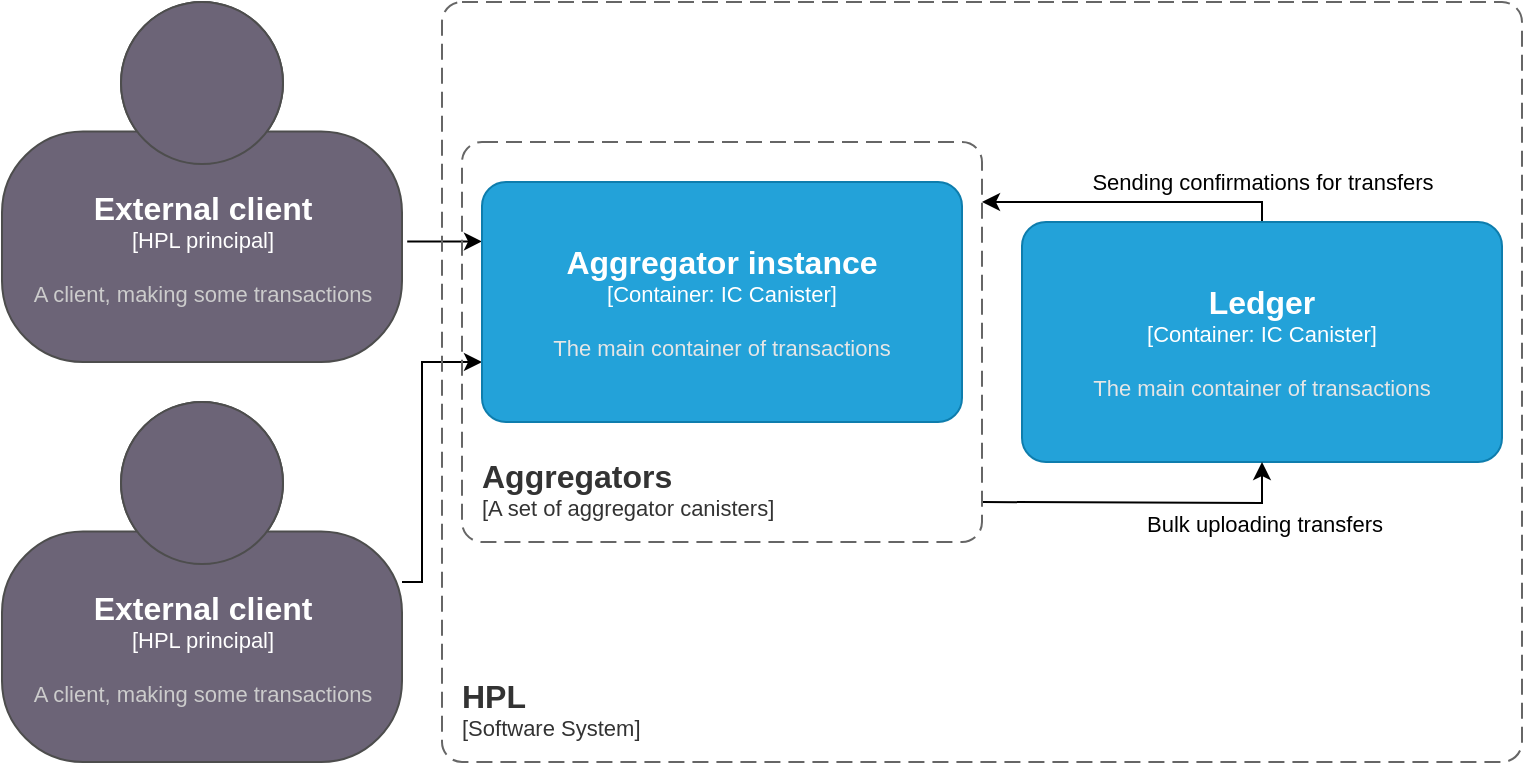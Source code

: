<mxfile version="20.2.4" type="google"><diagram id="YwZD6RTPOINtWcex51Qw" name="Сторінка-1"><mxGraphModel grid="1" page="1" gridSize="10" guides="1" tooltips="1" connect="1" arrows="1" fold="1" pageScale="1" pageWidth="827" pageHeight="1169" math="0" shadow="0"><root><mxCell id="0"/><mxCell id="1" parent="0"/><mxCell id="AWVKHlQqePKLERDbW-kc-1" value="" style="edgeStyle=orthogonalEdgeStyle;rounded=0;orthogonalLoop=1;jettySize=auto;html=1;entryX=0;entryY=0.25;entryDx=0;entryDy=0;entryPerimeter=0;exitX=1.013;exitY=0.665;exitDx=0;exitDy=0;exitPerimeter=0;" edge="1" parent="1" source="AWVKHlQqePKLERDbW-kc-2" target="AWVKHlQqePKLERDbW-kc-12"><mxGeometry x="0.649" y="-20" relative="1" as="geometry"><mxPoint x="430" y="150" as="targetPoint"/><mxPoint x="20" y="-20" as="offset"/></mxGeometry></mxCell><object placeholders="1" c4Name="External client" c4Type="HPL principal" c4Description="A client, making some transactions" label="&lt;font style=&quot;font-size: 16px&quot;&gt;&lt;b&gt;%c4Name%&lt;/b&gt;&lt;/font&gt;&lt;div&gt;[%c4Type%]&lt;/div&gt;&lt;br&gt;&lt;div&gt;&lt;font style=&quot;font-size: 11px&quot;&gt;&lt;font color=&quot;#cccccc&quot;&gt;%c4Description%&lt;/font&gt;&lt;/div&gt;" id="AWVKHlQqePKLERDbW-kc-2"><mxCell style="html=1;fontSize=11;dashed=0;whitespace=wrap;fillColor=#6C6477;strokeColor=#4D4D4D;fontColor=#ffffff;shape=mxgraph.c4.person2;align=center;metaEdit=1;points=[[0.5,0,0],[1,0.5,0],[1,0.75,0],[0.75,1,0],[0.5,1,0],[0.25,1,0],[0,0.75,0],[0,0.5,0]];resizable=0;" vertex="1" parent="1"><mxGeometry x="20" y="10" width="200" height="180" as="geometry"/></mxCell></object><mxCell id="AWVKHlQqePKLERDbW-kc-3" value="" style="edgeStyle=orthogonalEdgeStyle;rounded=0;orthogonalLoop=1;jettySize=auto;html=1;entryX=0;entryY=0.75;entryDx=0;entryDy=0;entryPerimeter=0;exitX=1;exitY=0.5;exitDx=0;exitDy=0;exitPerimeter=0;" edge="1" parent="1" source="AWVKHlQqePKLERDbW-kc-4" target="AWVKHlQqePKLERDbW-kc-12"><mxGeometry x="0.221" y="-20" relative="1" as="geometry"><mxPoint x="430" y="270" as="targetPoint"/><Array as="points"><mxPoint x="230" y="300"/><mxPoint x="230" y="190"/></Array><mxPoint x="-20" y="20" as="offset"/></mxGeometry></mxCell><object placeholders="1" c4Name="External client" c4Type="HPL principal" c4Description="A client, making some transactions" label="&lt;font style=&quot;font-size: 16px&quot;&gt;&lt;b&gt;%c4Name%&lt;/b&gt;&lt;/font&gt;&lt;div&gt;[%c4Type%]&lt;/div&gt;&lt;br&gt;&lt;div&gt;&lt;font style=&quot;font-size: 11px&quot;&gt;&lt;font color=&quot;#cccccc&quot;&gt;%c4Description%&lt;/font&gt;&lt;/div&gt;" id="AWVKHlQqePKLERDbW-kc-4"><mxCell style="html=1;fontSize=11;dashed=0;whitespace=wrap;fillColor=#6C6477;strokeColor=#4D4D4D;fontColor=#ffffff;shape=mxgraph.c4.person2;align=center;metaEdit=1;points=[[0.5,0,0],[1,0.5,0],[1,0.75,0],[0.75,1,0],[0.5,1,0],[0.25,1,0],[0,0.75,0],[0,0.5,0]];resizable=0;" vertex="1" parent="1"><mxGeometry x="20" y="210" width="200" height="180" as="geometry"/></mxCell></object><object placeholders="1" c4Name="HPL" c4Type="SystemScopeBoundary" c4Application="Software System" label="&lt;font style=&quot;font-size: 16px&quot;&gt;&lt;b&gt;&lt;div style=&quot;text-align: left&quot;&gt;%c4Name%&lt;/div&gt;&lt;/b&gt;&lt;/font&gt;&lt;div style=&quot;text-align: left&quot;&gt;[%c4Application%]&lt;/div&gt;" id="AWVKHlQqePKLERDbW-kc-6"><mxCell style="rounded=1;fontSize=11;whiteSpace=wrap;html=1;dashed=1;arcSize=20;fillColor=none;strokeColor=#666666;fontColor=#333333;labelBackgroundColor=none;align=left;verticalAlign=bottom;labelBorderColor=none;spacingTop=0;spacing=10;dashPattern=8 4;metaEdit=1;rotatable=0;perimeter=rectanglePerimeter;noLabel=0;labelPadding=0;allowArrows=0;connectable=0;expand=0;recursiveResize=0;editable=1;pointerEvents=0;absoluteArcSize=1;points=[[0.25,0,0],[0.5,0,0],[0.75,0,0],[1,0.25,0],[1,0.5,0],[1,0.75,0],[0.75,1,0],[0.5,1,0],[0.25,1,0],[0,0.75,0],[0,0.5,0],[0,0.25,0]];" vertex="1" parent="1"><mxGeometry x="240" y="10" width="540" height="380" as="geometry"/></mxCell></object><mxCell id="AWVKHlQqePKLERDbW-kc-18" value="Sending confirmations for transfers" style="edgeStyle=orthogonalEdgeStyle;rounded=0;orthogonalLoop=1;jettySize=auto;html=1;exitX=0.5;exitY=0;exitDx=0;exitDy=0;exitPerimeter=0;" edge="1" parent="1" source="AWVKHlQqePKLERDbW-kc-7"><mxGeometry x="-0.867" y="-10" relative="1" as="geometry"><mxPoint x="510" y="110" as="targetPoint"/><Array as="points"><mxPoint x="650" y="110"/></Array><mxPoint as="offset"/></mxGeometry></mxCell><object placeholders="1" c4Name="Ledger" c4Type="Container" c4Technology="IC Canister" c4Description="The main container of transactions" label="&lt;font style=&quot;font-size: 16px&quot;&gt;&lt;b&gt;%c4Name%&lt;/b&gt;&lt;/font&gt;&lt;div&gt;[%c4Type%: %c4Technology%]&lt;/div&gt;&lt;br&gt;&lt;div&gt;&lt;font style=&quot;font-size: 11px&quot;&gt;&lt;font color=&quot;#E6E6E6&quot;&gt;%c4Description%&lt;/font&gt;&lt;/div&gt;" id="AWVKHlQqePKLERDbW-kc-7"><mxCell style="rounded=1;whiteSpace=wrap;html=1;fontSize=11;labelBackgroundColor=none;fillColor=#23A2D9;fontColor=#ffffff;align=center;arcSize=10;strokeColor=#0E7DAD;metaEdit=1;resizable=0;points=[[0.25,0,0],[0.5,0,0],[0.75,0,0],[1,0.25,0],[1,0.5,0],[1,0.75,0],[0.75,1,0],[0.5,1,0],[0.25,1,0],[0,0.75,0],[0,0.5,0],[0,0.25,0]];" vertex="1" parent="1"><mxGeometry x="530" y="120" width="240" height="120" as="geometry"/></mxCell></object><mxCell id="AWVKHlQqePKLERDbW-kc-15" style="edgeStyle=orthogonalEdgeStyle;rounded=0;orthogonalLoop=1;jettySize=auto;html=1;entryX=0.5;entryY=1;entryDx=0;entryDy=0;entryPerimeter=0;" edge="1" parent="1" target="AWVKHlQqePKLERDbW-kc-7"><mxGeometry relative="1" as="geometry"><mxPoint x="510" y="260" as="sourcePoint"/></mxGeometry></mxCell><mxCell id="AWVKHlQqePKLERDbW-kc-17" value="Bulk uploading transfers" style="edgeLabel;html=1;align=center;verticalAlign=middle;resizable=0;points=[];" connectable="0" vertex="1" parent="AWVKHlQqePKLERDbW-kc-15"><mxGeometry x="-0.082" y="-3" relative="1" as="geometry"><mxPoint x="67" y="7" as="offset"/></mxGeometry></mxCell><object placeholders="1" c4Name="Aggregator instance" c4Type="Container" c4Technology="IC Canister" c4Description="The main container of transactions" label="&lt;font style=&quot;font-size: 16px&quot;&gt;&lt;b&gt;%c4Name%&lt;/b&gt;&lt;/font&gt;&lt;div&gt;[%c4Type%: %c4Technology%]&lt;/div&gt;&lt;br&gt;&lt;div&gt;&lt;font style=&quot;font-size: 11px&quot;&gt;&lt;font color=&quot;#E6E6E6&quot;&gt;%c4Description%&lt;/font&gt;&lt;/div&gt;" id="AWVKHlQqePKLERDbW-kc-12"><mxCell style="rounded=1;whiteSpace=wrap;html=1;fontSize=11;labelBackgroundColor=none;fillColor=#23A2D9;fontColor=#ffffff;align=center;arcSize=10;strokeColor=#0E7DAD;metaEdit=1;resizable=0;points=[[0.25,0,0],[0.5,0,0],[0.75,0,0],[1,0.25,0],[1,0.5,0],[1,0.75,0],[0.75,1,0],[0.5,1,0],[0.25,1,0],[0,0.75,0],[0,0.5,0],[0,0.25,0]];" vertex="1" parent="1"><mxGeometry x="260" y="100" width="240" height="120" as="geometry"/></mxCell></object><object placeholders="1" c4Name="Aggregators" c4Type="SystemScopeBoundary" c4Application="A set of aggregator canisters" label="&lt;font style=&quot;font-size: 16px&quot;&gt;&lt;b&gt;&lt;div style=&quot;text-align: left&quot;&gt;%c4Name%&lt;/div&gt;&lt;/b&gt;&lt;/font&gt;&lt;div style=&quot;text-align: left&quot;&gt;[%c4Application%]&lt;/div&gt;" id="AWVKHlQqePKLERDbW-kc-22"><mxCell style="rounded=1;fontSize=11;whiteSpace=wrap;html=1;dashed=1;arcSize=20;fillColor=none;strokeColor=#666666;fontColor=#333333;labelBackgroundColor=none;align=left;verticalAlign=bottom;labelBorderColor=none;spacingTop=0;spacing=10;dashPattern=8 4;metaEdit=1;rotatable=0;perimeter=rectanglePerimeter;noLabel=0;labelPadding=0;allowArrows=0;connectable=0;expand=0;recursiveResize=0;editable=1;pointerEvents=0;absoluteArcSize=1;points=[[0.25,0,0],[0.5,0,0],[0.75,0,0],[1,0.25,0],[1,0.5,0],[1,0.75,0],[0.75,1,0],[0.5,1,0],[0.25,1,0],[0,0.75,0],[0,0.5,0],[0,0.25,0]];" vertex="1" parent="1"><mxGeometry x="250" y="80" width="260" height="200" as="geometry"/></mxCell></object></root></mxGraphModel></diagram></mxfile>